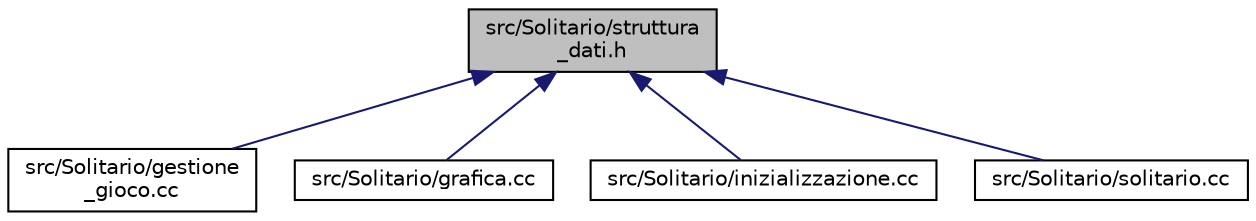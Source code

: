 digraph "src/Solitario/struttura_dati.h"
{
  edge [fontname="Helvetica",fontsize="10",labelfontname="Helvetica",labelfontsize="10"];
  node [fontname="Helvetica",fontsize="10",shape=record];
  Node1 [label="src/Solitario/struttura\l_dati.h",height=0.2,width=0.4,color="black", fillcolor="grey75", style="filled", fontcolor="black"];
  Node1 -> Node2 [dir="back",color="midnightblue",fontsize="10",style="solid",fontname="Helvetica"];
  Node2 [label="src/Solitario/gestione\l_gioco.cc",height=0.2,width=0.4,color="black", fillcolor="white", style="filled",URL="$gestione__gioco_8cc.html"];
  Node1 -> Node3 [dir="back",color="midnightblue",fontsize="10",style="solid",fontname="Helvetica"];
  Node3 [label="src/Solitario/grafica.cc",height=0.2,width=0.4,color="black", fillcolor="white", style="filled",URL="$grafica_8cc.html"];
  Node1 -> Node4 [dir="back",color="midnightblue",fontsize="10",style="solid",fontname="Helvetica"];
  Node4 [label="src/Solitario/inizializzazione.cc",height=0.2,width=0.4,color="black", fillcolor="white", style="filled",URL="$inizializzazione_8cc.html"];
  Node1 -> Node5 [dir="back",color="midnightblue",fontsize="10",style="solid",fontname="Helvetica"];
  Node5 [label="src/Solitario/solitario.cc",height=0.2,width=0.4,color="black", fillcolor="white", style="filled",URL="$solitario_8cc.html"];
}
